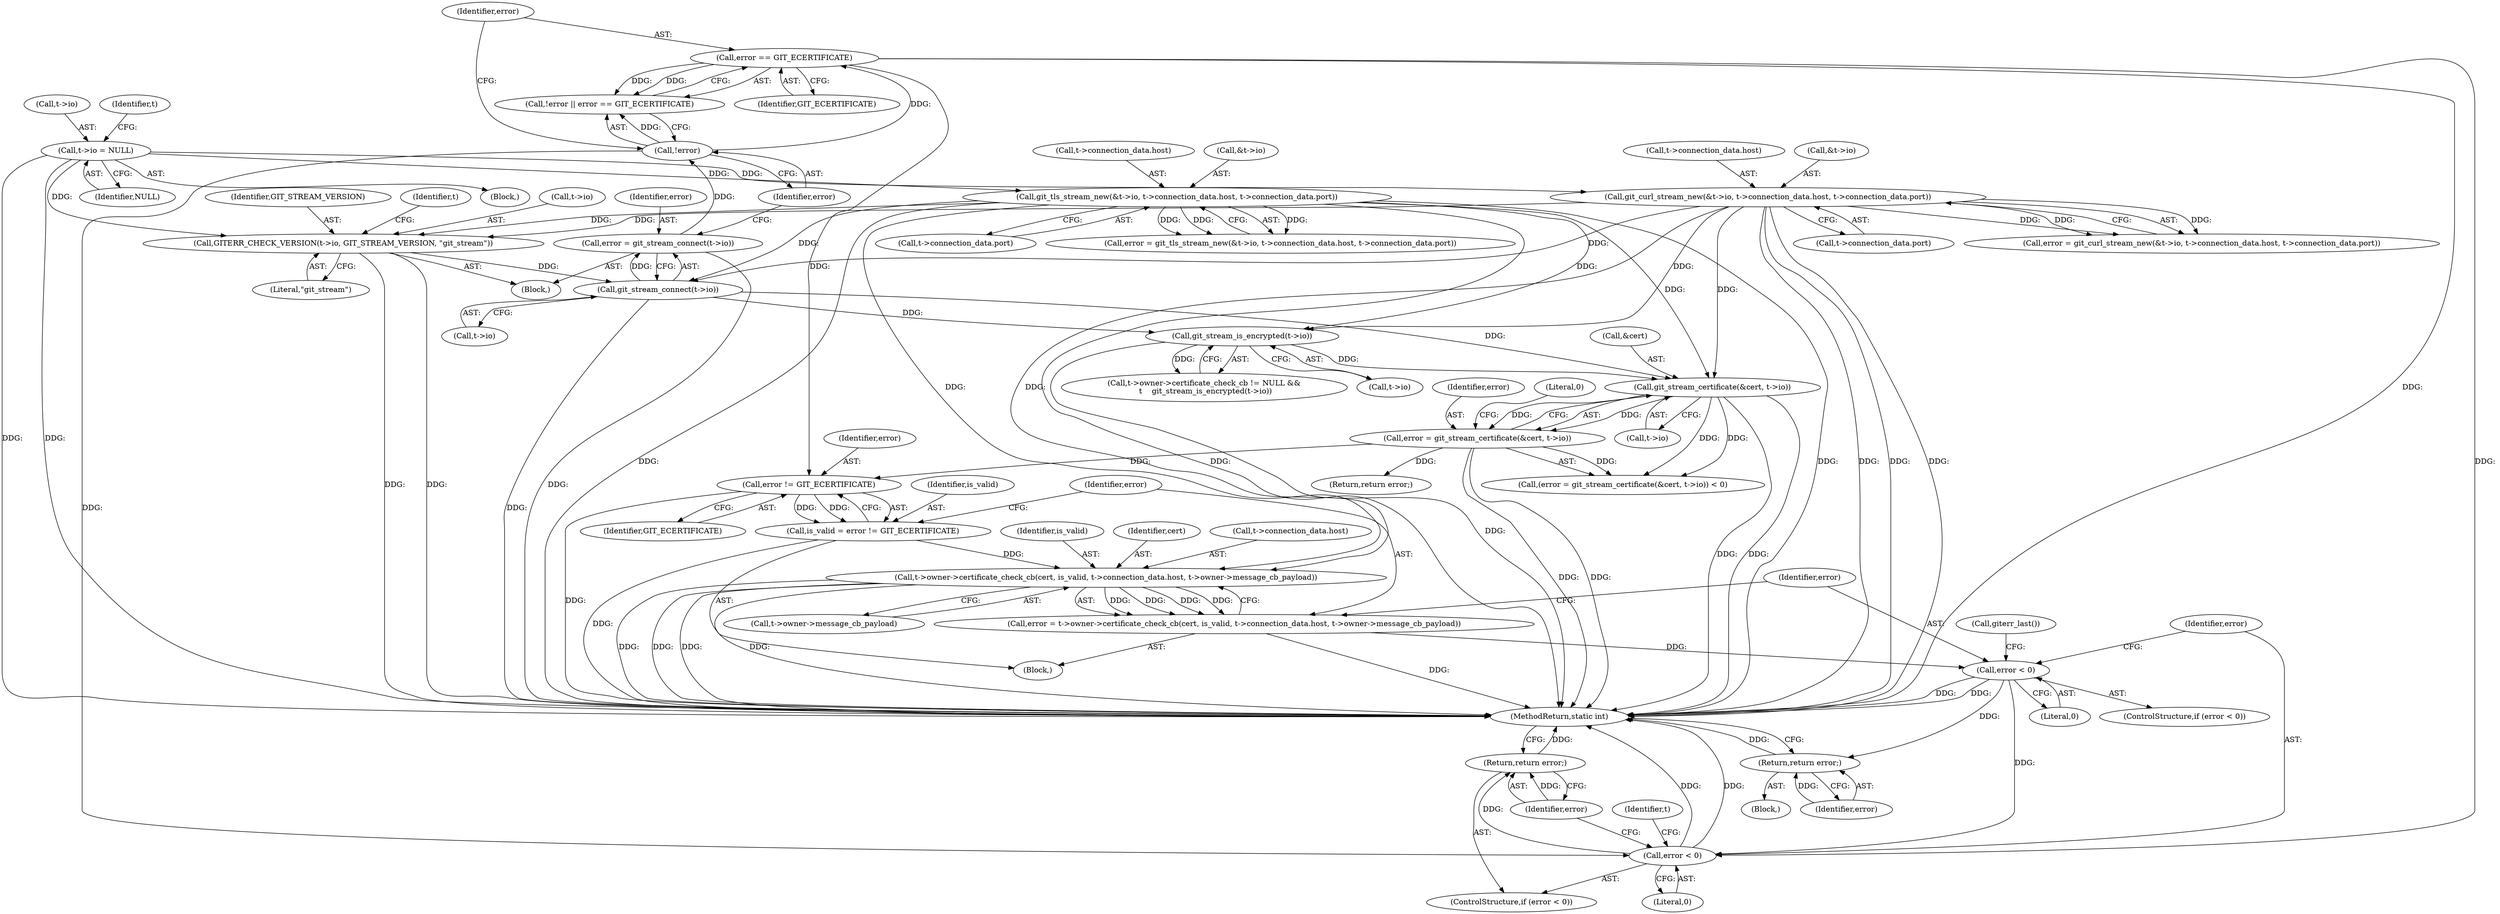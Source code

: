 digraph "1_libgit2_9a64e62f0f20c9cf9b2e1609f037060eb2d8eb22@del" {
"1000245" [label="(Call,error != GIT_ECERTIFICATE)"];
"1000231" [label="(Call,error = git_stream_certificate(&cert, t->io))"];
"1000233" [label="(Call,git_stream_certificate(&cert, t->io))"];
"1000171" [label="(Call,git_curl_stream_new(&t->io, t->connection_data.host, t->connection_data.port))"];
"1000133" [label="(Call,t->io = NULL)"];
"1000222" [label="(Call,git_stream_is_encrypted(t->io))"];
"1000202" [label="(Call,git_stream_connect(t->io))"];
"1000152" [label="(Call,git_tls_stream_new(&t->io, t->connection_data.host, t->connection_data.port))"];
"1000192" [label="(Call,GITERR_CHECK_VERSION(t->io, GIT_STREAM_VERSION, \"git_stream\"))"];
"1000211" [label="(Call,error == GIT_ECERTIFICATE)"];
"1000209" [label="(Call,!error)"];
"1000200" [label="(Call,error = git_stream_connect(t->io))"];
"1000243" [label="(Call,is_valid = error != GIT_ECERTIFICATE)"];
"1000250" [label="(Call,t->owner->certificate_check_cb(cert, is_valid, t->connection_data.host, t->owner->message_cb_payload))"];
"1000248" [label="(Call,error = t->owner->certificate_check_cb(cert, is_valid, t->connection_data.host, t->owner->message_cb_payload))"];
"1000264" [label="(Call,error < 0)"];
"1000274" [label="(Return,return error;)"];
"1000277" [label="(Call,error < 0)"];
"1000280" [label="(Return,return error;)"];
"1000208" [label="(Call,!error || error == GIT_ECERTIFICATE)"];
"1000248" [label="(Call,error = t->owner->certificate_check_cb(cert, is_valid, t->connection_data.host, t->owner->message_cb_payload))"];
"1000193" [label="(Call,t->io)"];
"1000275" [label="(Identifier,error)"];
"1000201" [label="(Identifier,error)"];
"1000169" [label="(Call,error = git_curl_stream_new(&t->io, t->connection_data.host, t->connection_data.port))"];
"1000176" [label="(Call,t->connection_data.host)"];
"1000213" [label="(Identifier,GIT_ECERTIFICATE)"];
"1000277" [label="(Call,error < 0)"];
"1000266" [label="(Literal,0)"];
"1000270" [label="(Call,giterr_last())"];
"1000276" [label="(ControlStructure,if (error < 0))"];
"1000250" [label="(Call,t->owner->certificate_check_cb(cert, is_valid, t->connection_data.host, t->owner->message_cb_payload))"];
"1000253" [label="(Call,t->connection_data.host)"];
"1000202" [label="(Call,git_stream_connect(t->io))"];
"1000162" [label="(Call,t->connection_data.port)"];
"1000192" [label="(Call,GITERR_CHECK_VERSION(t->io, GIT_STREAM_VERSION, \"git_stream\"))"];
"1000230" [label="(Call,(error = git_stream_certificate(&cert, t->io)) < 0)"];
"1000172" [label="(Call,&t->io)"];
"1000252" [label="(Identifier,is_valid)"];
"1000284" [label="(Identifier,t)"];
"1000223" [label="(Call,t->io)"];
"1000231" [label="(Call,error = git_stream_certificate(&cert, t->io))"];
"1000150" [label="(Call,error = git_tls_stream_new(&t->io, t->connection_data.host, t->connection_data.port))"];
"1000153" [label="(Call,&t->io)"];
"1000214" [label="(Call,t->owner->certificate_check_cb != NULL &&\n \t    git_stream_is_encrypted(t->io))"];
"1000199" [label="(Identifier,t)"];
"1000263" [label="(ControlStructure,if (error < 0))"];
"1000274" [label="(Return,return error;)"];
"1000181" [label="(Call,t->connection_data.port)"];
"1000124" [label="(Block,)"];
"1000196" [label="(Identifier,GIT_STREAM_VERSION)"];
"1000171" [label="(Call,git_curl_stream_new(&t->io, t->connection_data.host, t->connection_data.port))"];
"1000140" [label="(Identifier,t)"];
"1000245" [label="(Call,error != GIT_ECERTIFICATE)"];
"1000134" [label="(Call,t->io)"];
"1000209" [label="(Call,!error)"];
"1000200" [label="(Call,error = git_stream_connect(t->io))"];
"1000226" [label="(Block,)"];
"1000258" [label="(Call,t->owner->message_cb_payload)"];
"1000251" [label="(Identifier,cert)"];
"1000240" [label="(Return,return error;)"];
"1000239" [label="(Literal,0)"];
"1000137" [label="(Identifier,NULL)"];
"1000264" [label="(Call,error < 0)"];
"1000102" [label="(Block,)"];
"1000232" [label="(Identifier,error)"];
"1000246" [label="(Identifier,error)"];
"1000203" [label="(Call,t->io)"];
"1000236" [label="(Call,t->io)"];
"1000212" [label="(Identifier,error)"];
"1000243" [label="(Call,is_valid = error != GIT_ECERTIFICATE)"];
"1000152" [label="(Call,git_tls_stream_new(&t->io, t->connection_data.host, t->connection_data.port))"];
"1000133" [label="(Call,t->io = NULL)"];
"1000244" [label="(Identifier,is_valid)"];
"1000249" [label="(Identifier,error)"];
"1000247" [label="(Identifier,GIT_ECERTIFICATE)"];
"1000197" [label="(Literal,\"git_stream\")"];
"1000280" [label="(Return,return error;)"];
"1000265" [label="(Identifier,error)"];
"1000222" [label="(Call,git_stream_is_encrypted(t->io))"];
"1000210" [label="(Identifier,error)"];
"1000267" [label="(Block,)"];
"1000281" [label="(Identifier,error)"];
"1000157" [label="(Call,t->connection_data.host)"];
"1000279" [label="(Literal,0)"];
"1000289" [label="(MethodReturn,static int)"];
"1000211" [label="(Call,error == GIT_ECERTIFICATE)"];
"1000278" [label="(Identifier,error)"];
"1000233" [label="(Call,git_stream_certificate(&cert, t->io))"];
"1000234" [label="(Call,&cert)"];
"1000245" -> "1000243"  [label="AST: "];
"1000245" -> "1000247"  [label="CFG: "];
"1000246" -> "1000245"  [label="AST: "];
"1000247" -> "1000245"  [label="AST: "];
"1000243" -> "1000245"  [label="CFG: "];
"1000245" -> "1000289"  [label="DDG: "];
"1000245" -> "1000243"  [label="DDG: "];
"1000245" -> "1000243"  [label="DDG: "];
"1000231" -> "1000245"  [label="DDG: "];
"1000211" -> "1000245"  [label="DDG: "];
"1000231" -> "1000230"  [label="AST: "];
"1000231" -> "1000233"  [label="CFG: "];
"1000232" -> "1000231"  [label="AST: "];
"1000233" -> "1000231"  [label="AST: "];
"1000239" -> "1000231"  [label="CFG: "];
"1000231" -> "1000289"  [label="DDG: "];
"1000231" -> "1000289"  [label="DDG: "];
"1000231" -> "1000230"  [label="DDG: "];
"1000233" -> "1000231"  [label="DDG: "];
"1000233" -> "1000231"  [label="DDG: "];
"1000231" -> "1000240"  [label="DDG: "];
"1000233" -> "1000236"  [label="CFG: "];
"1000234" -> "1000233"  [label="AST: "];
"1000236" -> "1000233"  [label="AST: "];
"1000233" -> "1000289"  [label="DDG: "];
"1000233" -> "1000289"  [label="DDG: "];
"1000233" -> "1000230"  [label="DDG: "];
"1000233" -> "1000230"  [label="DDG: "];
"1000171" -> "1000233"  [label="DDG: "];
"1000222" -> "1000233"  [label="DDG: "];
"1000202" -> "1000233"  [label="DDG: "];
"1000152" -> "1000233"  [label="DDG: "];
"1000171" -> "1000169"  [label="AST: "];
"1000171" -> "1000181"  [label="CFG: "];
"1000172" -> "1000171"  [label="AST: "];
"1000176" -> "1000171"  [label="AST: "];
"1000181" -> "1000171"  [label="AST: "];
"1000169" -> "1000171"  [label="CFG: "];
"1000171" -> "1000289"  [label="DDG: "];
"1000171" -> "1000289"  [label="DDG: "];
"1000171" -> "1000289"  [label="DDG: "];
"1000171" -> "1000169"  [label="DDG: "];
"1000171" -> "1000169"  [label="DDG: "];
"1000171" -> "1000169"  [label="DDG: "];
"1000133" -> "1000171"  [label="DDG: "];
"1000171" -> "1000192"  [label="DDG: "];
"1000171" -> "1000202"  [label="DDG: "];
"1000171" -> "1000222"  [label="DDG: "];
"1000171" -> "1000250"  [label="DDG: "];
"1000133" -> "1000124"  [label="AST: "];
"1000133" -> "1000137"  [label="CFG: "];
"1000134" -> "1000133"  [label="AST: "];
"1000137" -> "1000133"  [label="AST: "];
"1000140" -> "1000133"  [label="CFG: "];
"1000133" -> "1000289"  [label="DDG: "];
"1000133" -> "1000289"  [label="DDG: "];
"1000133" -> "1000152"  [label="DDG: "];
"1000133" -> "1000192"  [label="DDG: "];
"1000222" -> "1000214"  [label="AST: "];
"1000222" -> "1000223"  [label="CFG: "];
"1000223" -> "1000222"  [label="AST: "];
"1000214" -> "1000222"  [label="CFG: "];
"1000222" -> "1000289"  [label="DDG: "];
"1000222" -> "1000214"  [label="DDG: "];
"1000202" -> "1000222"  [label="DDG: "];
"1000152" -> "1000222"  [label="DDG: "];
"1000202" -> "1000200"  [label="AST: "];
"1000202" -> "1000203"  [label="CFG: "];
"1000203" -> "1000202"  [label="AST: "];
"1000200" -> "1000202"  [label="CFG: "];
"1000202" -> "1000289"  [label="DDG: "];
"1000202" -> "1000200"  [label="DDG: "];
"1000152" -> "1000202"  [label="DDG: "];
"1000192" -> "1000202"  [label="DDG: "];
"1000152" -> "1000150"  [label="AST: "];
"1000152" -> "1000162"  [label="CFG: "];
"1000153" -> "1000152"  [label="AST: "];
"1000157" -> "1000152"  [label="AST: "];
"1000162" -> "1000152"  [label="AST: "];
"1000150" -> "1000152"  [label="CFG: "];
"1000152" -> "1000289"  [label="DDG: "];
"1000152" -> "1000289"  [label="DDG: "];
"1000152" -> "1000289"  [label="DDG: "];
"1000152" -> "1000150"  [label="DDG: "];
"1000152" -> "1000150"  [label="DDG: "];
"1000152" -> "1000150"  [label="DDG: "];
"1000152" -> "1000192"  [label="DDG: "];
"1000152" -> "1000250"  [label="DDG: "];
"1000192" -> "1000102"  [label="AST: "];
"1000192" -> "1000197"  [label="CFG: "];
"1000193" -> "1000192"  [label="AST: "];
"1000196" -> "1000192"  [label="AST: "];
"1000197" -> "1000192"  [label="AST: "];
"1000199" -> "1000192"  [label="CFG: "];
"1000192" -> "1000289"  [label="DDG: "];
"1000192" -> "1000289"  [label="DDG: "];
"1000211" -> "1000208"  [label="AST: "];
"1000211" -> "1000213"  [label="CFG: "];
"1000212" -> "1000211"  [label="AST: "];
"1000213" -> "1000211"  [label="AST: "];
"1000208" -> "1000211"  [label="CFG: "];
"1000211" -> "1000289"  [label="DDG: "];
"1000211" -> "1000208"  [label="DDG: "];
"1000211" -> "1000208"  [label="DDG: "];
"1000209" -> "1000211"  [label="DDG: "];
"1000211" -> "1000277"  [label="DDG: "];
"1000209" -> "1000208"  [label="AST: "];
"1000209" -> "1000210"  [label="CFG: "];
"1000210" -> "1000209"  [label="AST: "];
"1000212" -> "1000209"  [label="CFG: "];
"1000208" -> "1000209"  [label="CFG: "];
"1000209" -> "1000208"  [label="DDG: "];
"1000200" -> "1000209"  [label="DDG: "];
"1000209" -> "1000277"  [label="DDG: "];
"1000200" -> "1000102"  [label="AST: "];
"1000201" -> "1000200"  [label="AST: "];
"1000210" -> "1000200"  [label="CFG: "];
"1000200" -> "1000289"  [label="DDG: "];
"1000243" -> "1000226"  [label="AST: "];
"1000244" -> "1000243"  [label="AST: "];
"1000249" -> "1000243"  [label="CFG: "];
"1000243" -> "1000289"  [label="DDG: "];
"1000243" -> "1000250"  [label="DDG: "];
"1000250" -> "1000248"  [label="AST: "];
"1000250" -> "1000258"  [label="CFG: "];
"1000251" -> "1000250"  [label="AST: "];
"1000252" -> "1000250"  [label="AST: "];
"1000253" -> "1000250"  [label="AST: "];
"1000258" -> "1000250"  [label="AST: "];
"1000248" -> "1000250"  [label="CFG: "];
"1000250" -> "1000289"  [label="DDG: "];
"1000250" -> "1000289"  [label="DDG: "];
"1000250" -> "1000289"  [label="DDG: "];
"1000250" -> "1000289"  [label="DDG: "];
"1000250" -> "1000248"  [label="DDG: "];
"1000250" -> "1000248"  [label="DDG: "];
"1000250" -> "1000248"  [label="DDG: "];
"1000250" -> "1000248"  [label="DDG: "];
"1000248" -> "1000226"  [label="AST: "];
"1000249" -> "1000248"  [label="AST: "];
"1000265" -> "1000248"  [label="CFG: "];
"1000248" -> "1000289"  [label="DDG: "];
"1000248" -> "1000264"  [label="DDG: "];
"1000264" -> "1000263"  [label="AST: "];
"1000264" -> "1000266"  [label="CFG: "];
"1000265" -> "1000264"  [label="AST: "];
"1000266" -> "1000264"  [label="AST: "];
"1000270" -> "1000264"  [label="CFG: "];
"1000278" -> "1000264"  [label="CFG: "];
"1000264" -> "1000289"  [label="DDG: "];
"1000264" -> "1000289"  [label="DDG: "];
"1000264" -> "1000274"  [label="DDG: "];
"1000264" -> "1000277"  [label="DDG: "];
"1000274" -> "1000267"  [label="AST: "];
"1000274" -> "1000275"  [label="CFG: "];
"1000275" -> "1000274"  [label="AST: "];
"1000289" -> "1000274"  [label="CFG: "];
"1000274" -> "1000289"  [label="DDG: "];
"1000275" -> "1000274"  [label="DDG: "];
"1000277" -> "1000276"  [label="AST: "];
"1000277" -> "1000279"  [label="CFG: "];
"1000278" -> "1000277"  [label="AST: "];
"1000279" -> "1000277"  [label="AST: "];
"1000281" -> "1000277"  [label="CFG: "];
"1000284" -> "1000277"  [label="CFG: "];
"1000277" -> "1000289"  [label="DDG: "];
"1000277" -> "1000289"  [label="DDG: "];
"1000277" -> "1000280"  [label="DDG: "];
"1000280" -> "1000276"  [label="AST: "];
"1000280" -> "1000281"  [label="CFG: "];
"1000281" -> "1000280"  [label="AST: "];
"1000289" -> "1000280"  [label="CFG: "];
"1000280" -> "1000289"  [label="DDG: "];
"1000281" -> "1000280"  [label="DDG: "];
}
